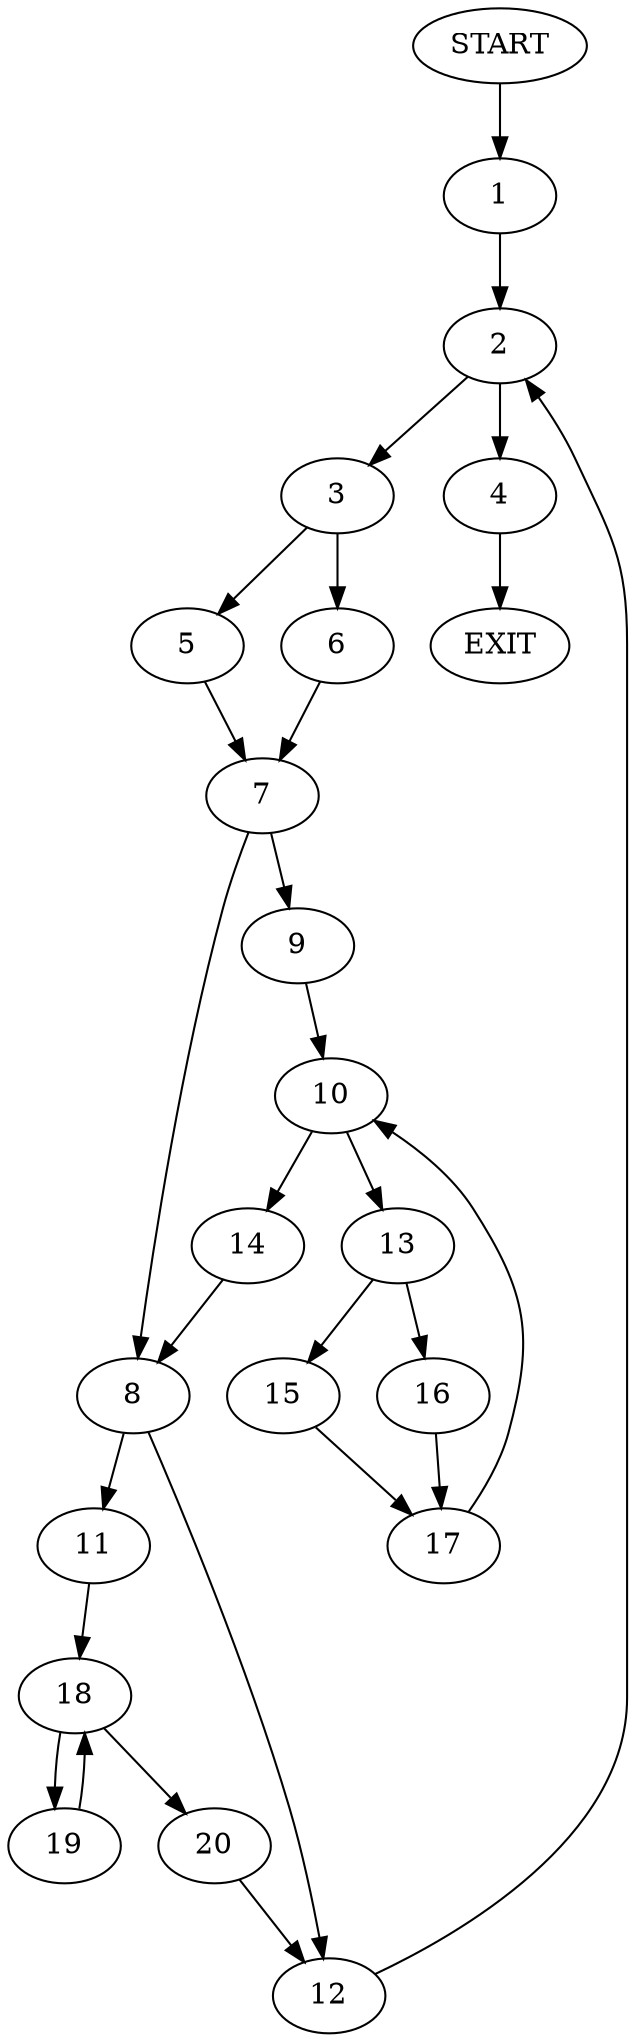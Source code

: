digraph {
0 [label="START"]
21 [label="EXIT"]
0 -> 1
1 -> 2
2 -> 3
2 -> 4
3 -> 5
3 -> 6
4 -> 21
6 -> 7
5 -> 7
7 -> 8
7 -> 9
9 -> 10
8 -> 11
8 -> 12
10 -> 13
10 -> 14
14 -> 8
13 -> 15
13 -> 16
16 -> 17
15 -> 17
17 -> 10
12 -> 2
11 -> 18
18 -> 19
18 -> 20
19 -> 18
20 -> 12
}
